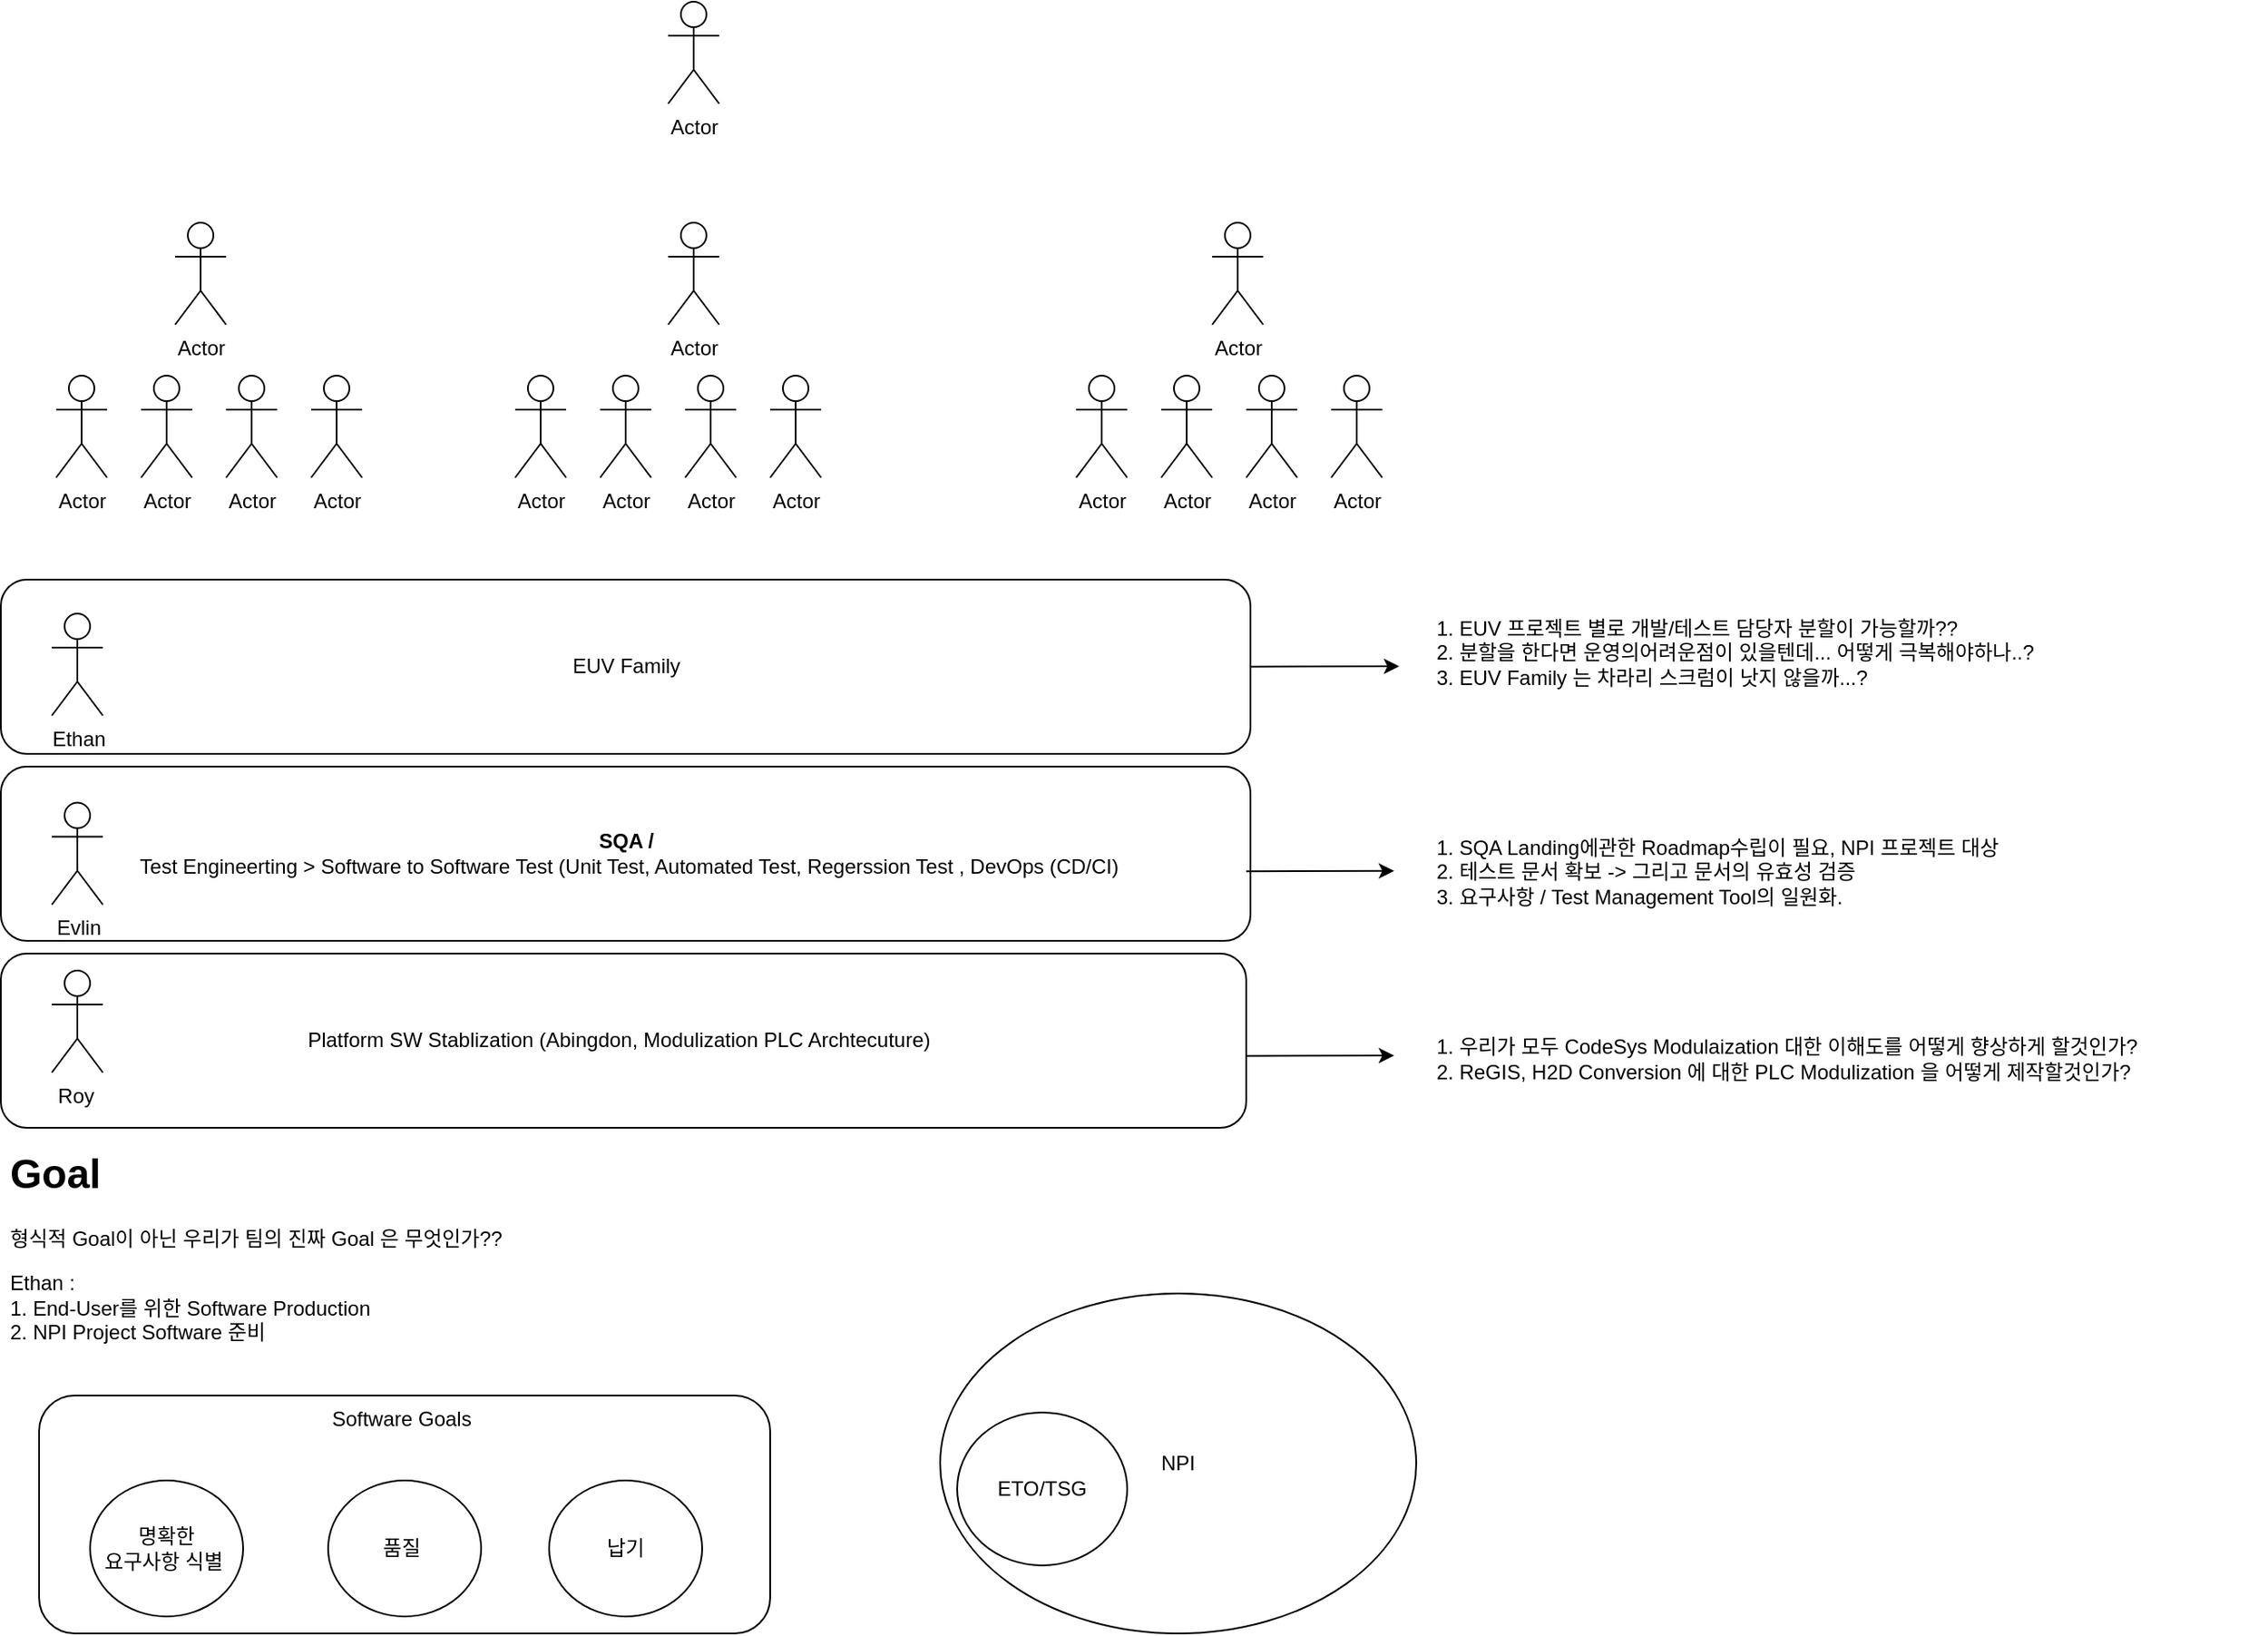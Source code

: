 <mxfile version="21.2.9" type="github" pages="2">
  <diagram name="페이지-1" id="UG-Ofu5WpkIKn-2PXktu">
    <mxGraphModel dx="1434" dy="739" grid="1" gridSize="10" guides="1" tooltips="1" connect="1" arrows="1" fold="1" page="1" pageScale="1" pageWidth="827" pageHeight="1169" math="0" shadow="0">
      <root>
        <mxCell id="0" />
        <mxCell id="1" parent="0" />
        <mxCell id="Pk6wZpclqD4QDxRbJoCq-33" value="Software Goals&amp;nbsp;" style="rounded=1;whiteSpace=wrap;html=1;verticalAlign=top;" vertex="1" parent="1">
          <mxGeometry x="70" y="970" width="430" height="140" as="geometry" />
        </mxCell>
        <mxCell id="Pk6wZpclqD4QDxRbJoCq-24" value="Platform SW Stablization (Abingdon, Modulization PLC Archtecuture)&amp;nbsp;&amp;nbsp;" style="rounded=1;whiteSpace=wrap;html=1;" vertex="1" parent="1">
          <mxGeometry x="47.5" y="710" width="732.5" height="102.5" as="geometry" />
        </mxCell>
        <mxCell id="Pk6wZpclqD4QDxRbJoCq-1" value="Actor" style="shape=umlActor;verticalLabelPosition=bottom;verticalAlign=top;html=1;outlineConnect=0;" vertex="1" parent="1">
          <mxGeometry x="440" y="150" width="30" height="60" as="geometry" />
        </mxCell>
        <mxCell id="Pk6wZpclqD4QDxRbJoCq-2" value="Actor" style="shape=umlActor;verticalLabelPosition=bottom;verticalAlign=top;html=1;outlineConnect=0;" vertex="1" parent="1">
          <mxGeometry x="80" y="370" width="30" height="60" as="geometry" />
        </mxCell>
        <mxCell id="Pk6wZpclqD4QDxRbJoCq-3" value="Actor" style="shape=umlActor;verticalLabelPosition=bottom;verticalAlign=top;html=1;outlineConnect=0;" vertex="1" parent="1">
          <mxGeometry x="130" y="370" width="30" height="60" as="geometry" />
        </mxCell>
        <mxCell id="Pk6wZpclqD4QDxRbJoCq-5" value="Actor" style="shape=umlActor;verticalLabelPosition=bottom;verticalAlign=top;html=1;outlineConnect=0;" vertex="1" parent="1">
          <mxGeometry x="180" y="370" width="30" height="60" as="geometry" />
        </mxCell>
        <mxCell id="Pk6wZpclqD4QDxRbJoCq-7" value="Actor" style="shape=umlActor;verticalLabelPosition=bottom;verticalAlign=top;html=1;outlineConnect=0;" vertex="1" parent="1">
          <mxGeometry x="230" y="370" width="30" height="60" as="geometry" />
        </mxCell>
        <mxCell id="Pk6wZpclqD4QDxRbJoCq-9" value="Actor" style="shape=umlActor;verticalLabelPosition=bottom;verticalAlign=top;html=1;outlineConnect=0;" vertex="1" parent="1">
          <mxGeometry x="440" y="280" width="30" height="60" as="geometry" />
        </mxCell>
        <mxCell id="Pk6wZpclqD4QDxRbJoCq-10" value="Actor" style="shape=umlActor;verticalLabelPosition=bottom;verticalAlign=top;html=1;outlineConnect=0;" vertex="1" parent="1">
          <mxGeometry x="760" y="280" width="30" height="60" as="geometry" />
        </mxCell>
        <mxCell id="Pk6wZpclqD4QDxRbJoCq-11" value="Actor" style="shape=umlActor;verticalLabelPosition=bottom;verticalAlign=top;html=1;outlineConnect=0;" vertex="1" parent="1">
          <mxGeometry x="350" y="370" width="30" height="60" as="geometry" />
        </mxCell>
        <mxCell id="Pk6wZpclqD4QDxRbJoCq-12" value="Actor" style="shape=umlActor;verticalLabelPosition=bottom;verticalAlign=top;html=1;outlineConnect=0;" vertex="1" parent="1">
          <mxGeometry x="400" y="370" width="30" height="60" as="geometry" />
        </mxCell>
        <mxCell id="Pk6wZpclqD4QDxRbJoCq-13" value="Actor" style="shape=umlActor;verticalLabelPosition=bottom;verticalAlign=top;html=1;outlineConnect=0;" vertex="1" parent="1">
          <mxGeometry x="450" y="370" width="30" height="60" as="geometry" />
        </mxCell>
        <mxCell id="Pk6wZpclqD4QDxRbJoCq-14" value="Actor" style="shape=umlActor;verticalLabelPosition=bottom;verticalAlign=top;html=1;outlineConnect=0;" vertex="1" parent="1">
          <mxGeometry x="500" y="370" width="30" height="60" as="geometry" />
        </mxCell>
        <mxCell id="Pk6wZpclqD4QDxRbJoCq-15" value="Actor" style="shape=umlActor;verticalLabelPosition=bottom;verticalAlign=top;html=1;outlineConnect=0;" vertex="1" parent="1">
          <mxGeometry x="680" y="370" width="30" height="60" as="geometry" />
        </mxCell>
        <mxCell id="Pk6wZpclqD4QDxRbJoCq-16" value="Actor" style="shape=umlActor;verticalLabelPosition=bottom;verticalAlign=top;html=1;outlineConnect=0;" vertex="1" parent="1">
          <mxGeometry x="730" y="370" width="30" height="60" as="geometry" />
        </mxCell>
        <mxCell id="Pk6wZpclqD4QDxRbJoCq-17" value="Actor" style="shape=umlActor;verticalLabelPosition=bottom;verticalAlign=top;html=1;outlineConnect=0;" vertex="1" parent="1">
          <mxGeometry x="780" y="370" width="30" height="60" as="geometry" />
        </mxCell>
        <mxCell id="Pk6wZpclqD4QDxRbJoCq-18" value="Actor" style="shape=umlActor;verticalLabelPosition=bottom;verticalAlign=top;html=1;outlineConnect=0;" vertex="1" parent="1">
          <mxGeometry x="830" y="370" width="30" height="60" as="geometry" />
        </mxCell>
        <mxCell id="Pk6wZpclqD4QDxRbJoCq-19" value="EUV Family" style="rounded=1;whiteSpace=wrap;html=1;" vertex="1" parent="1">
          <mxGeometry x="47.5" y="490" width="735" height="102.5" as="geometry" />
        </mxCell>
        <mxCell id="Pk6wZpclqD4QDxRbJoCq-4" value="Ethan" style="shape=umlActor;verticalLabelPosition=bottom;verticalAlign=top;html=1;outlineConnect=0;" vertex="1" parent="1">
          <mxGeometry x="77.5" y="510" width="30" height="60" as="geometry" />
        </mxCell>
        <mxCell id="Pk6wZpclqD4QDxRbJoCq-21" value="&lt;b&gt;SQA /&lt;/b&gt;&lt;br&gt;&amp;nbsp;Test Engineerting &amp;gt; Software to Software Test (Unit Test, Automated Test, Regerssion Test , DevOps (CD/CI)" style="rounded=1;whiteSpace=wrap;html=1;" vertex="1" parent="1">
          <mxGeometry x="47.5" y="600" width="735" height="102.5" as="geometry" />
        </mxCell>
        <mxCell id="Pk6wZpclqD4QDxRbJoCq-22" value="Evlin" style="shape=umlActor;verticalLabelPosition=bottom;verticalAlign=top;html=1;outlineConnect=0;" vertex="1" parent="1">
          <mxGeometry x="77.5" y="621.25" width="30" height="60" as="geometry" />
        </mxCell>
        <mxCell id="Pk6wZpclqD4QDxRbJoCq-23" value="Roy&amp;nbsp;" style="shape=umlActor;verticalLabelPosition=bottom;verticalAlign=top;html=1;outlineConnect=0;" vertex="1" parent="1">
          <mxGeometry x="77.5" y="720" width="30" height="60" as="geometry" />
        </mxCell>
        <mxCell id="Pk6wZpclqD4QDxRbJoCq-25" value="&lt;h1&gt;Goal&lt;/h1&gt;&lt;p&gt;형식적 Goal이 아닌 우리가 팀의 진짜 Goal 은 무엇인가??&amp;nbsp;&lt;/p&gt;&lt;p&gt;Ethan : &lt;br&gt;1. End-User를 위한 Software Production&amp;nbsp;&lt;br&gt;2. NPI Project Software 준비&lt;br&gt;&lt;br&gt;&lt;br&gt;&lt;/p&gt;" style="text;html=1;strokeColor=none;fillColor=none;spacing=5;spacingTop=-20;whiteSpace=wrap;overflow=hidden;rounded=0;" vertex="1" parent="1">
          <mxGeometry x="47.5" y="820" width="540" height="150" as="geometry" />
        </mxCell>
        <mxCell id="Pk6wZpclqD4QDxRbJoCq-26" value="Actor" style="shape=umlActor;verticalLabelPosition=bottom;verticalAlign=top;html=1;outlineConnect=0;" vertex="1" parent="1">
          <mxGeometry x="150" y="280" width="30" height="60" as="geometry" />
        </mxCell>
        <mxCell id="Pk6wZpclqD4QDxRbJoCq-28" value="명확한 &lt;br&gt;요구사항 식별&amp;nbsp;" style="ellipse;whiteSpace=wrap;html=1;" vertex="1" parent="1">
          <mxGeometry x="100" y="1020" width="90" height="80" as="geometry" />
        </mxCell>
        <mxCell id="Pk6wZpclqD4QDxRbJoCq-29" value="품질&amp;nbsp;" style="ellipse;whiteSpace=wrap;html=1;" vertex="1" parent="1">
          <mxGeometry x="240" y="1020" width="90" height="80" as="geometry" />
        </mxCell>
        <mxCell id="Pk6wZpclqD4QDxRbJoCq-30" value="납기" style="ellipse;whiteSpace=wrap;html=1;" vertex="1" parent="1">
          <mxGeometry x="370" y="1020" width="90" height="80" as="geometry" />
        </mxCell>
        <mxCell id="Pk6wZpclqD4QDxRbJoCq-31" value="NPI" style="ellipse;whiteSpace=wrap;html=1;" vertex="1" parent="1">
          <mxGeometry x="600" y="910" width="280" height="200" as="geometry" />
        </mxCell>
        <mxCell id="Pk6wZpclqD4QDxRbJoCq-32" value="ETO/TSG" style="ellipse;whiteSpace=wrap;html=1;" vertex="1" parent="1">
          <mxGeometry x="610" y="980" width="100" height="90" as="geometry" />
        </mxCell>
        <mxCell id="Pk6wZpclqD4QDxRbJoCq-34" value="" style="endArrow=classic;html=1;rounded=0;exitX=1;exitY=0.5;exitDx=0;exitDy=0;" edge="1" parent="1" source="Pk6wZpclqD4QDxRbJoCq-19">
          <mxGeometry width="50" height="50" relative="1" as="geometry">
            <mxPoint x="920" y="530" as="sourcePoint" />
            <mxPoint x="870" y="541" as="targetPoint" />
          </mxGeometry>
        </mxCell>
        <mxCell id="Pk6wZpclqD4QDxRbJoCq-35" value="1. EUV 프로젝트 별로 개발/테스트 담당자 분할이 가능할까??&amp;nbsp;&lt;br&gt;2. 분할을 한다면 운영의어려운점이 있을텐데... 어떻게 극복해야하나..?&amp;nbsp;&lt;br&gt;3. EUV Family 는 차라리 스크럼이 낫지 않을까...?&amp;nbsp;" style="text;html=1;strokeColor=none;fillColor=none;align=left;verticalAlign=middle;whiteSpace=wrap;rounded=0;" vertex="1" parent="1">
          <mxGeometry x="890" y="500" width="490" height="66.25" as="geometry" />
        </mxCell>
        <mxCell id="Pk6wZpclqD4QDxRbJoCq-36" value="1. SQA Landing에관한 Roadmap수립이 필요, NPI 프로젝트 대상&lt;br&gt;2. 테스트 문서 확보 -&amp;gt; 그리고 문서의 유효성 검증&lt;br&gt;3. 요구사항 / Test Management Tool의 일원화." style="text;html=1;strokeColor=none;fillColor=none;align=left;verticalAlign=middle;whiteSpace=wrap;rounded=0;" vertex="1" parent="1">
          <mxGeometry x="890" y="630" width="490" height="63.75" as="geometry" />
        </mxCell>
        <mxCell id="Pk6wZpclqD4QDxRbJoCq-37" value="" style="endArrow=classic;html=1;rounded=0;" edge="1" parent="1">
          <mxGeometry width="50" height="50" relative="1" as="geometry">
            <mxPoint x="780" y="661.63" as="sourcePoint" />
            <mxPoint x="867" y="661.38" as="targetPoint" />
          </mxGeometry>
        </mxCell>
        <mxCell id="Pk6wZpclqD4QDxRbJoCq-38" value="" style="endArrow=classic;html=1;rounded=0;" edge="1" parent="1">
          <mxGeometry width="50" height="50" relative="1" as="geometry">
            <mxPoint x="780" y="770.25" as="sourcePoint" />
            <mxPoint x="867" y="770" as="targetPoint" />
          </mxGeometry>
        </mxCell>
        <mxCell id="Pk6wZpclqD4QDxRbJoCq-39" value="1. 우리가 모두 CodeSys Modulaization 대한 이해도를 어떻게 향상하게 할것인가?&amp;nbsp;&lt;br&gt;2. ReGIS, H2D Conversion 에 대한 PLC Modulization 을 어떻게 제작할것인가?&amp;nbsp;" style="text;html=1;strokeColor=none;fillColor=none;align=left;verticalAlign=middle;whiteSpace=wrap;rounded=0;" vertex="1" parent="1">
          <mxGeometry x="890" y="740" width="490" height="63.75" as="geometry" />
        </mxCell>
      </root>
    </mxGraphModel>
  </diagram>
  <diagram id="LBqnEQFL4j4nh-fTWGLH" name="페이지-2">
    <mxGraphModel dx="1434" dy="739" grid="1" gridSize="10" guides="1" tooltips="1" connect="1" arrows="1" fold="1" page="1" pageScale="1" pageWidth="827" pageHeight="1169" math="0" shadow="0">
      <root>
        <mxCell id="0" />
        <mxCell id="1" parent="0" />
      </root>
    </mxGraphModel>
  </diagram>
</mxfile>
